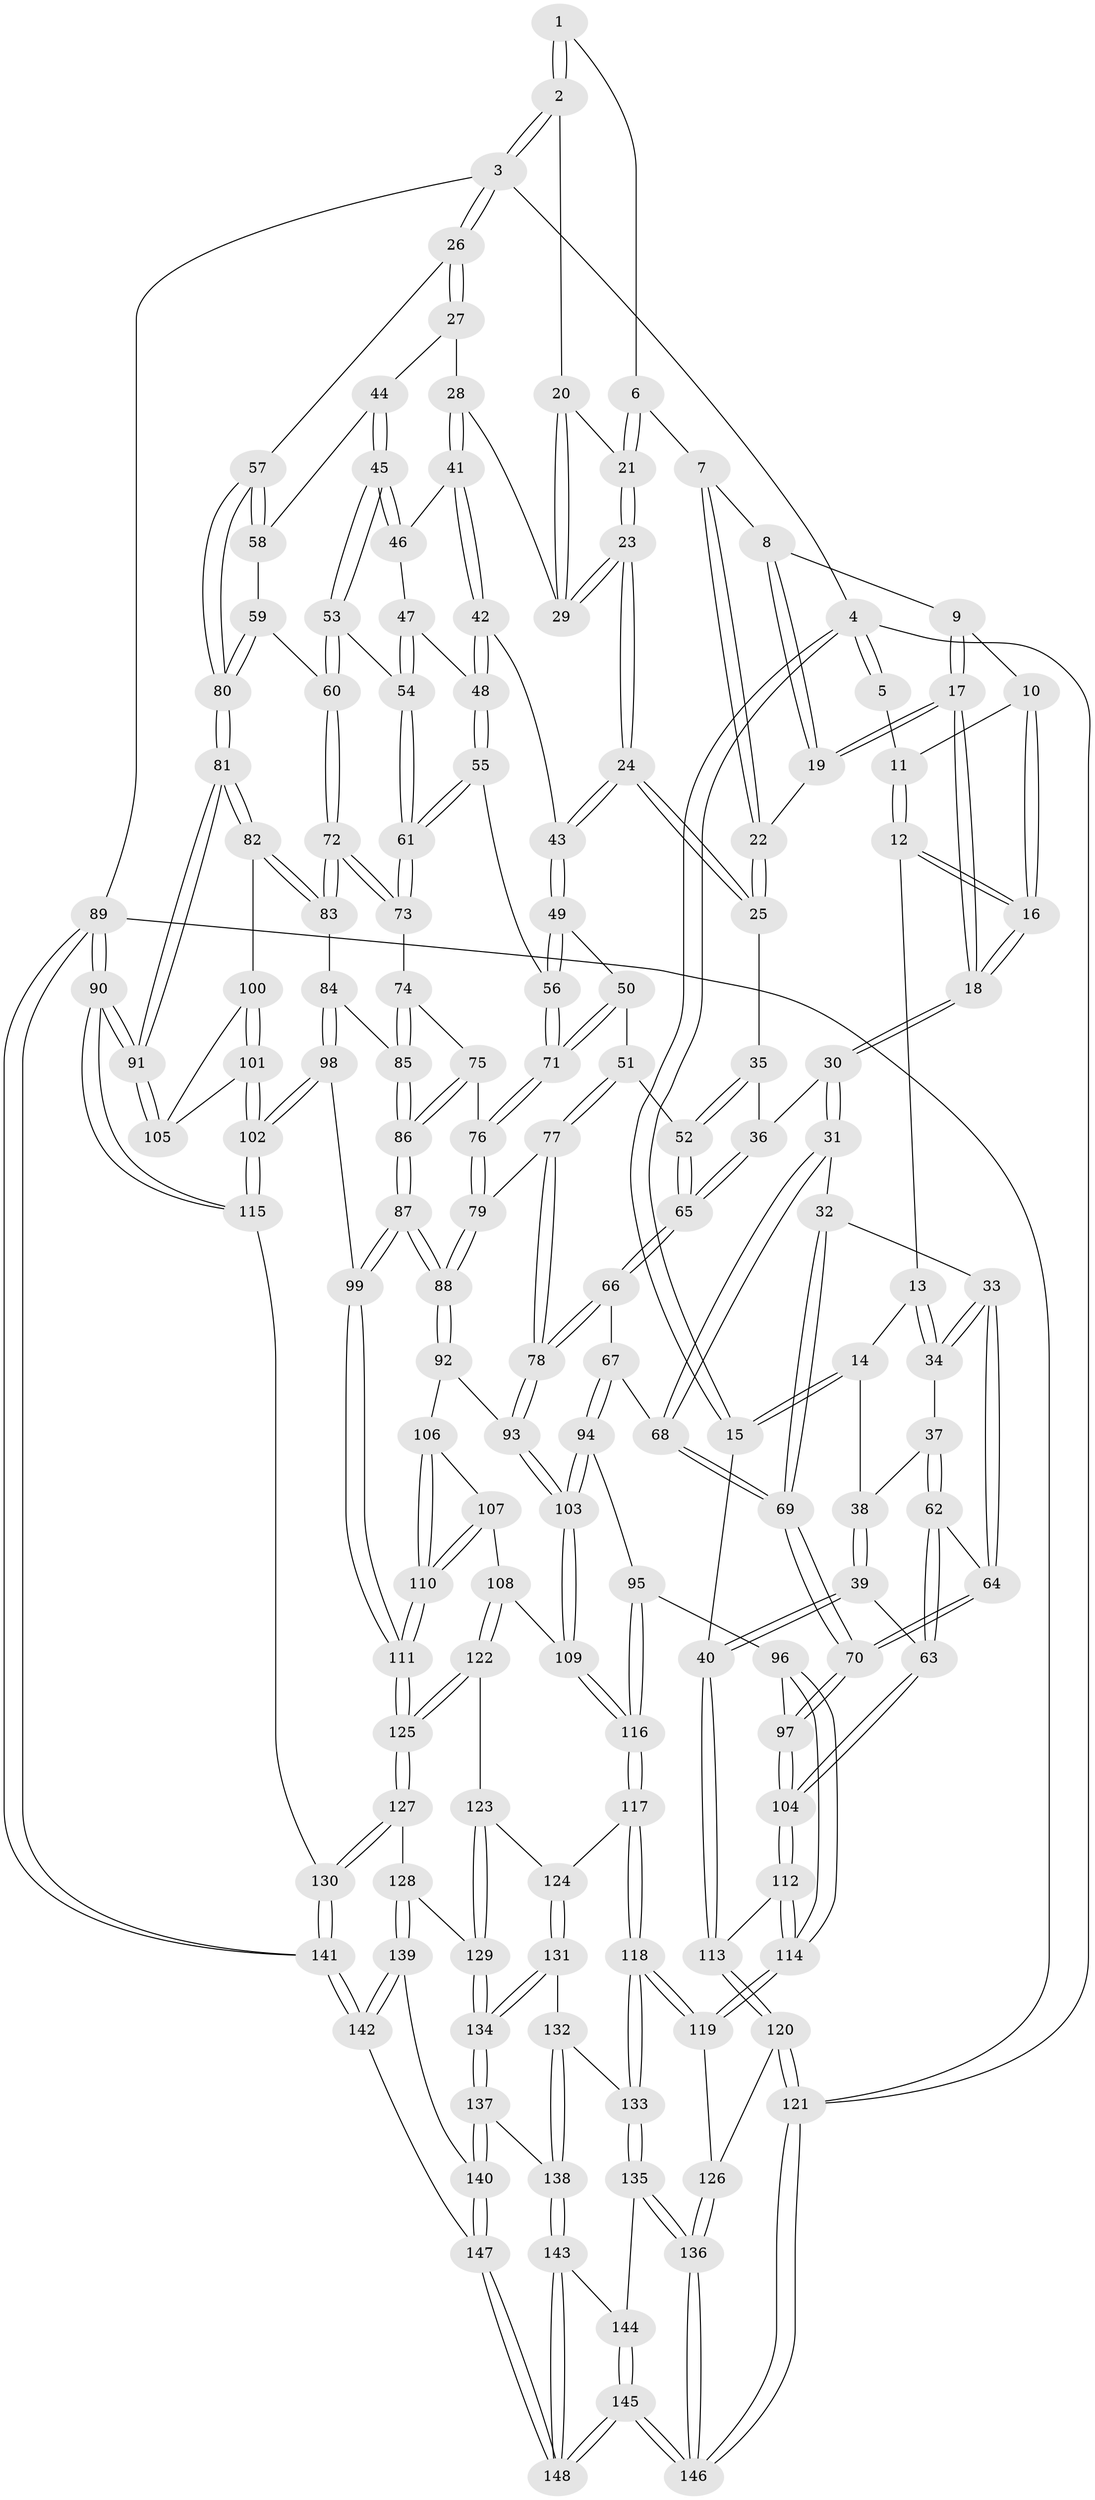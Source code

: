 // coarse degree distribution, {3: 0.11956521739130435, 5: 0.31521739130434784, 6: 0.05434782608695652, 4: 0.5, 2: 0.010869565217391304}
// Generated by graph-tools (version 1.1) at 2025/42/03/06/25 10:42:29]
// undirected, 148 vertices, 367 edges
graph export_dot {
graph [start="1"]
  node [color=gray90,style=filled];
  1 [pos="+0.6961853850879943+0"];
  2 [pos="+0.8881296330441873+0"];
  3 [pos="+1+0"];
  4 [pos="+0+0"];
  5 [pos="+0.3024410614630748+0"];
  6 [pos="+0.5939682880809066+0.03225243936784898"];
  7 [pos="+0.5741205237859369+0.04831954585614121"];
  8 [pos="+0.435330490635853+0.05784031842929531"];
  9 [pos="+0.41035750347816785+0.03912207755101887"];
  10 [pos="+0.3836930204760842+0.009501851011005414"];
  11 [pos="+0.3153026540611075+0"];
  12 [pos="+0.2486694797242656+0.10055486735385842"];
  13 [pos="+0.2352659450494738+0.11150626380699176"];
  14 [pos="+0.13017784686426026+0.15276516091928843"];
  15 [pos="+0+0"];
  16 [pos="+0.3551027359543407+0.18245851348005734"];
  17 [pos="+0.3799937019017636+0.20087297153980493"];
  18 [pos="+0.37530122946399375+0.20524448472972695"];
  19 [pos="+0.46771905020208254+0.1460268020899128"];
  20 [pos="+0.8314074187465447+0"];
  21 [pos="+0.6522707615564816+0.15402332518240466"];
  22 [pos="+0.5190144484133774+0.15979063337804783"];
  23 [pos="+0.6596346040292912+0.21927296315635803"];
  24 [pos="+0.6572319582621987+0.2231846073415428"];
  25 [pos="+0.5498222974039109+0.21377115577426714"];
  26 [pos="+1+0.13234074199456838"];
  27 [pos="+0.9583638504257791+0.21357529207364814"];
  28 [pos="+0.841191155945175+0.20358012007234513"];
  29 [pos="+0.8070815149327623+0.15429286835763764"];
  30 [pos="+0.37135351404458095+0.2870610108485374"];
  31 [pos="+0.3374239911978776+0.30128848015633153"];
  32 [pos="+0.3070936397905272+0.30491941641290765"];
  33 [pos="+0.2779520139707732+0.30106245710473606"];
  34 [pos="+0.2776332194543109+0.3009771871748153"];
  35 [pos="+0.5200918922526869+0.2504492603572984"];
  36 [pos="+0.4020818645663037+0.30066039073037903"];
  37 [pos="+0.21995801406360757+0.30358029060607694"];
  38 [pos="+0.13163254063167226+0.18781005505214776"];
  39 [pos="+0+0.4324048448028815"];
  40 [pos="+0+0.44401451781620505"];
  41 [pos="+0.8376946767090421+0.22304028624941785"];
  42 [pos="+0.7779609802501007+0.2805012234254398"];
  43 [pos="+0.6620109482047117+0.24152833026408294"];
  44 [pos="+0.9050816348348515+0.3079335325333469"];
  45 [pos="+0.8933561594004589+0.31139389250720734"];
  46 [pos="+0.8508857641170346+0.26920399064126155"];
  47 [pos="+0.8265372396043582+0.31467868320406084"];
  48 [pos="+0.7822285122385355+0.3243306693963075"];
  49 [pos="+0.6602836701201203+0.31033380739728295"];
  50 [pos="+0.634466865519486+0.3428061882349277"];
  51 [pos="+0.587265867381295+0.3637001029155369"];
  52 [pos="+0.562817475085212+0.3576678064781833"];
  53 [pos="+0.8692847140873509+0.36795864303767395"];
  54 [pos="+0.8689805524466738+0.3680505699140035"];
  55 [pos="+0.7613499814929469+0.36413105189445705"];
  56 [pos="+0.7463710840776117+0.36118454186564974"];
  57 [pos="+1+0.2035388562910845"];
  58 [pos="+0.9174965971430415+0.3136271689810456"];
  59 [pos="+1+0.4094701288640148"];
  60 [pos="+0.9539624951532389+0.4069526480414576"];
  61 [pos="+0.8040515583582808+0.41724293974178545"];
  62 [pos="+0.07553156480684696+0.44188435866525894"];
  63 [pos="+0.04810147338454361+0.4441489912901172"];
  64 [pos="+0.21468914448993262+0.4988024658599204"];
  65 [pos="+0.4604216658360839+0.39092462726276267"];
  66 [pos="+0.4558872357534578+0.4890361976047928"];
  67 [pos="+0.3492553143963443+0.49706786951750115"];
  68 [pos="+0.34822430711890556+0.496796709812485"];
  69 [pos="+0.26577054825032503+0.5045750834486148"];
  70 [pos="+0.24123984068776347+0.5137640902972045"];
  71 [pos="+0.6766061136975904+0.4420999287519282"];
  72 [pos="+0.8333681803431228+0.4877316585679501"];
  73 [pos="+0.8035363988294042+0.44046056185491345"];
  74 [pos="+0.7014827177846967+0.4727378586739628"];
  75 [pos="+0.6966889810387665+0.47306387582804454"];
  76 [pos="+0.6769868334916429+0.4693465084920292"];
  77 [pos="+0.584936704132755+0.47176787603057124"];
  78 [pos="+0.4700164178886716+0.5026163807397364"];
  79 [pos="+0.6378211266480518+0.4944274726646074"];
  80 [pos="+1+0.4495936809920218"];
  81 [pos="+1+0.5965197652861773"];
  82 [pos="+0.8486596955529411+0.5200202831376675"];
  83 [pos="+0.8391245893309195+0.5122047521965383"];
  84 [pos="+0.7935488064411589+0.5411835465446504"];
  85 [pos="+0.7739029546021027+0.5478190544647576"];
  86 [pos="+0.7337510808987574+0.5764392350689349"];
  87 [pos="+0.6691849538730302+0.6613589366478227"];
  88 [pos="+0.641715780641034+0.595112860487768"];
  89 [pos="+1+1"];
  90 [pos="+1+0.866503438299236"];
  91 [pos="+1+0.6261534257396945"];
  92 [pos="+0.4771268821467181+0.5343710560620131"];
  93 [pos="+0.47671335357940176+0.5339742864359869"];
  94 [pos="+0.36273261084487224+0.6282513891668052"];
  95 [pos="+0.3065599446294559+0.6463401424680862"];
  96 [pos="+0.27859519617225215+0.6242924134369777"];
  97 [pos="+0.24141596724211384+0.53564123887646"];
  98 [pos="+0.8005674375670403+0.7159420555710267"];
  99 [pos="+0.6691324822146688+0.6884582873817198"];
  100 [pos="+0.8469280649264486+0.5781620768577815"];
  101 [pos="+0.8305796619196211+0.6496621865197206"];
  102 [pos="+0.8059393455128783+0.7176934813604078"];
  103 [pos="+0.41716073829047334+0.6431234728780607"];
  104 [pos="+0.14823758484311408+0.6603136124503209"];
  105 [pos="+0.8867422253309056+0.6091989911479135"];
  106 [pos="+0.5065532957145007+0.58777325033428"];
  107 [pos="+0.49223350336120486+0.667668064836259"];
  108 [pos="+0.4300326177321209+0.6696082262430847"];
  109 [pos="+0.420416111635249+0.651546605685112"];
  110 [pos="+0.617437109974344+0.7088709881092686"];
  111 [pos="+0.6321208409297453+0.7181757889708567"];
  112 [pos="+0.14302209777285177+0.7062958851205026"];
  113 [pos="+0+0.5498670638943697"];
  114 [pos="+0.1497592981496683+0.7210775502114999"];
  115 [pos="+0.9449049675251484+0.8207871722993101"];
  116 [pos="+0.3058614146341998+0.7287429358272014"];
  117 [pos="+0.3017210563505988+0.7617865036769144"];
  118 [pos="+0.20961718523348197+0.8052244330226843"];
  119 [pos="+0.15726338642765558+0.7714871628103872"];
  120 [pos="+0+0.7431714781998289"];
  121 [pos="+0+1"];
  122 [pos="+0.4269494035666535+0.7339175211471585"];
  123 [pos="+0.41204762142858037+0.7498319055060255"];
  124 [pos="+0.37557104975261646+0.7791909580210717"];
  125 [pos="+0.6053019317429361+0.774893506787193"];
  126 [pos="+0.07273501696657274+0.806481458683795"];
  127 [pos="+0.6019336388301854+0.8054955981682859"];
  128 [pos="+0.576051928920262+0.8274465637649621"];
  129 [pos="+0.5098675547701408+0.841732260552023"];
  130 [pos="+0.7162627294989338+0.9377090925851618"];
  131 [pos="+0.40390635408887515+0.8534634460308389"];
  132 [pos="+0.3101440905149263+0.8888538701805647"];
  133 [pos="+0.2153777700708859+0.8328667531837568"];
  134 [pos="+0.423705876023082+0.8739381873758799"];
  135 [pos="+0.20106742324739407+0.9116200496059326"];
  136 [pos="+0.03755349431615039+1"];
  137 [pos="+0.4234311830102711+0.885230877081209"];
  138 [pos="+0.3389678308045376+0.9671919911603315"];
  139 [pos="+0.5666916861105601+0.8560744100401024"];
  140 [pos="+0.47512852949859413+0.9795976443465165"];
  141 [pos="+0.6512713783576962+1"];
  142 [pos="+0.5715510393649211+1"];
  143 [pos="+0.3284725807131978+1"];
  144 [pos="+0.2173386465787668+0.9303191150609739"];
  145 [pos="+0.23649766589886015+1"];
  146 [pos="+0+1"];
  147 [pos="+0.5009155650991015+1"];
  148 [pos="+0.38542754292686915+1"];
  1 -- 2;
  1 -- 2;
  1 -- 6;
  2 -- 3;
  2 -- 3;
  2 -- 20;
  3 -- 4;
  3 -- 26;
  3 -- 26;
  3 -- 89;
  4 -- 5;
  4 -- 5;
  4 -- 15;
  4 -- 15;
  4 -- 121;
  5 -- 11;
  6 -- 7;
  6 -- 21;
  6 -- 21;
  7 -- 8;
  7 -- 22;
  7 -- 22;
  8 -- 9;
  8 -- 19;
  8 -- 19;
  9 -- 10;
  9 -- 17;
  9 -- 17;
  10 -- 11;
  10 -- 16;
  10 -- 16;
  11 -- 12;
  11 -- 12;
  12 -- 13;
  12 -- 16;
  12 -- 16;
  13 -- 14;
  13 -- 34;
  13 -- 34;
  14 -- 15;
  14 -- 15;
  14 -- 38;
  15 -- 40;
  16 -- 18;
  16 -- 18;
  17 -- 18;
  17 -- 18;
  17 -- 19;
  17 -- 19;
  18 -- 30;
  18 -- 30;
  19 -- 22;
  20 -- 21;
  20 -- 29;
  20 -- 29;
  21 -- 23;
  21 -- 23;
  22 -- 25;
  22 -- 25;
  23 -- 24;
  23 -- 24;
  23 -- 29;
  23 -- 29;
  24 -- 25;
  24 -- 25;
  24 -- 43;
  24 -- 43;
  25 -- 35;
  26 -- 27;
  26 -- 27;
  26 -- 57;
  27 -- 28;
  27 -- 44;
  28 -- 29;
  28 -- 41;
  28 -- 41;
  30 -- 31;
  30 -- 31;
  30 -- 36;
  31 -- 32;
  31 -- 68;
  31 -- 68;
  32 -- 33;
  32 -- 69;
  32 -- 69;
  33 -- 34;
  33 -- 34;
  33 -- 64;
  33 -- 64;
  34 -- 37;
  35 -- 36;
  35 -- 52;
  35 -- 52;
  36 -- 65;
  36 -- 65;
  37 -- 38;
  37 -- 62;
  37 -- 62;
  38 -- 39;
  38 -- 39;
  39 -- 40;
  39 -- 40;
  39 -- 63;
  40 -- 113;
  40 -- 113;
  41 -- 42;
  41 -- 42;
  41 -- 46;
  42 -- 43;
  42 -- 48;
  42 -- 48;
  43 -- 49;
  43 -- 49;
  44 -- 45;
  44 -- 45;
  44 -- 58;
  45 -- 46;
  45 -- 46;
  45 -- 53;
  45 -- 53;
  46 -- 47;
  47 -- 48;
  47 -- 54;
  47 -- 54;
  48 -- 55;
  48 -- 55;
  49 -- 50;
  49 -- 56;
  49 -- 56;
  50 -- 51;
  50 -- 71;
  50 -- 71;
  51 -- 52;
  51 -- 77;
  51 -- 77;
  52 -- 65;
  52 -- 65;
  53 -- 54;
  53 -- 60;
  53 -- 60;
  54 -- 61;
  54 -- 61;
  55 -- 56;
  55 -- 61;
  55 -- 61;
  56 -- 71;
  56 -- 71;
  57 -- 58;
  57 -- 58;
  57 -- 80;
  57 -- 80;
  58 -- 59;
  59 -- 60;
  59 -- 80;
  59 -- 80;
  60 -- 72;
  60 -- 72;
  61 -- 73;
  61 -- 73;
  62 -- 63;
  62 -- 63;
  62 -- 64;
  63 -- 104;
  63 -- 104;
  64 -- 70;
  64 -- 70;
  65 -- 66;
  65 -- 66;
  66 -- 67;
  66 -- 78;
  66 -- 78;
  67 -- 68;
  67 -- 94;
  67 -- 94;
  68 -- 69;
  68 -- 69;
  69 -- 70;
  69 -- 70;
  70 -- 97;
  70 -- 97;
  71 -- 76;
  71 -- 76;
  72 -- 73;
  72 -- 73;
  72 -- 83;
  72 -- 83;
  73 -- 74;
  74 -- 75;
  74 -- 85;
  74 -- 85;
  75 -- 76;
  75 -- 86;
  75 -- 86;
  76 -- 79;
  76 -- 79;
  77 -- 78;
  77 -- 78;
  77 -- 79;
  78 -- 93;
  78 -- 93;
  79 -- 88;
  79 -- 88;
  80 -- 81;
  80 -- 81;
  81 -- 82;
  81 -- 82;
  81 -- 91;
  81 -- 91;
  82 -- 83;
  82 -- 83;
  82 -- 100;
  83 -- 84;
  84 -- 85;
  84 -- 98;
  84 -- 98;
  85 -- 86;
  85 -- 86;
  86 -- 87;
  86 -- 87;
  87 -- 88;
  87 -- 88;
  87 -- 99;
  87 -- 99;
  88 -- 92;
  88 -- 92;
  89 -- 90;
  89 -- 90;
  89 -- 141;
  89 -- 141;
  89 -- 121;
  90 -- 91;
  90 -- 91;
  90 -- 115;
  90 -- 115;
  91 -- 105;
  91 -- 105;
  92 -- 93;
  92 -- 106;
  93 -- 103;
  93 -- 103;
  94 -- 95;
  94 -- 103;
  94 -- 103;
  95 -- 96;
  95 -- 116;
  95 -- 116;
  96 -- 97;
  96 -- 114;
  96 -- 114;
  97 -- 104;
  97 -- 104;
  98 -- 99;
  98 -- 102;
  98 -- 102;
  99 -- 111;
  99 -- 111;
  100 -- 101;
  100 -- 101;
  100 -- 105;
  101 -- 102;
  101 -- 102;
  101 -- 105;
  102 -- 115;
  102 -- 115;
  103 -- 109;
  103 -- 109;
  104 -- 112;
  104 -- 112;
  106 -- 107;
  106 -- 110;
  106 -- 110;
  107 -- 108;
  107 -- 110;
  107 -- 110;
  108 -- 109;
  108 -- 122;
  108 -- 122;
  109 -- 116;
  109 -- 116;
  110 -- 111;
  110 -- 111;
  111 -- 125;
  111 -- 125;
  112 -- 113;
  112 -- 114;
  112 -- 114;
  113 -- 120;
  113 -- 120;
  114 -- 119;
  114 -- 119;
  115 -- 130;
  116 -- 117;
  116 -- 117;
  117 -- 118;
  117 -- 118;
  117 -- 124;
  118 -- 119;
  118 -- 119;
  118 -- 133;
  118 -- 133;
  119 -- 126;
  120 -- 121;
  120 -- 121;
  120 -- 126;
  121 -- 146;
  121 -- 146;
  122 -- 123;
  122 -- 125;
  122 -- 125;
  123 -- 124;
  123 -- 129;
  123 -- 129;
  124 -- 131;
  124 -- 131;
  125 -- 127;
  125 -- 127;
  126 -- 136;
  126 -- 136;
  127 -- 128;
  127 -- 130;
  127 -- 130;
  128 -- 129;
  128 -- 139;
  128 -- 139;
  129 -- 134;
  129 -- 134;
  130 -- 141;
  130 -- 141;
  131 -- 132;
  131 -- 134;
  131 -- 134;
  132 -- 133;
  132 -- 138;
  132 -- 138;
  133 -- 135;
  133 -- 135;
  134 -- 137;
  134 -- 137;
  135 -- 136;
  135 -- 136;
  135 -- 144;
  136 -- 146;
  136 -- 146;
  137 -- 138;
  137 -- 140;
  137 -- 140;
  138 -- 143;
  138 -- 143;
  139 -- 140;
  139 -- 142;
  139 -- 142;
  140 -- 147;
  140 -- 147;
  141 -- 142;
  141 -- 142;
  142 -- 147;
  143 -- 144;
  143 -- 148;
  143 -- 148;
  144 -- 145;
  144 -- 145;
  145 -- 146;
  145 -- 146;
  145 -- 148;
  145 -- 148;
  147 -- 148;
  147 -- 148;
}
